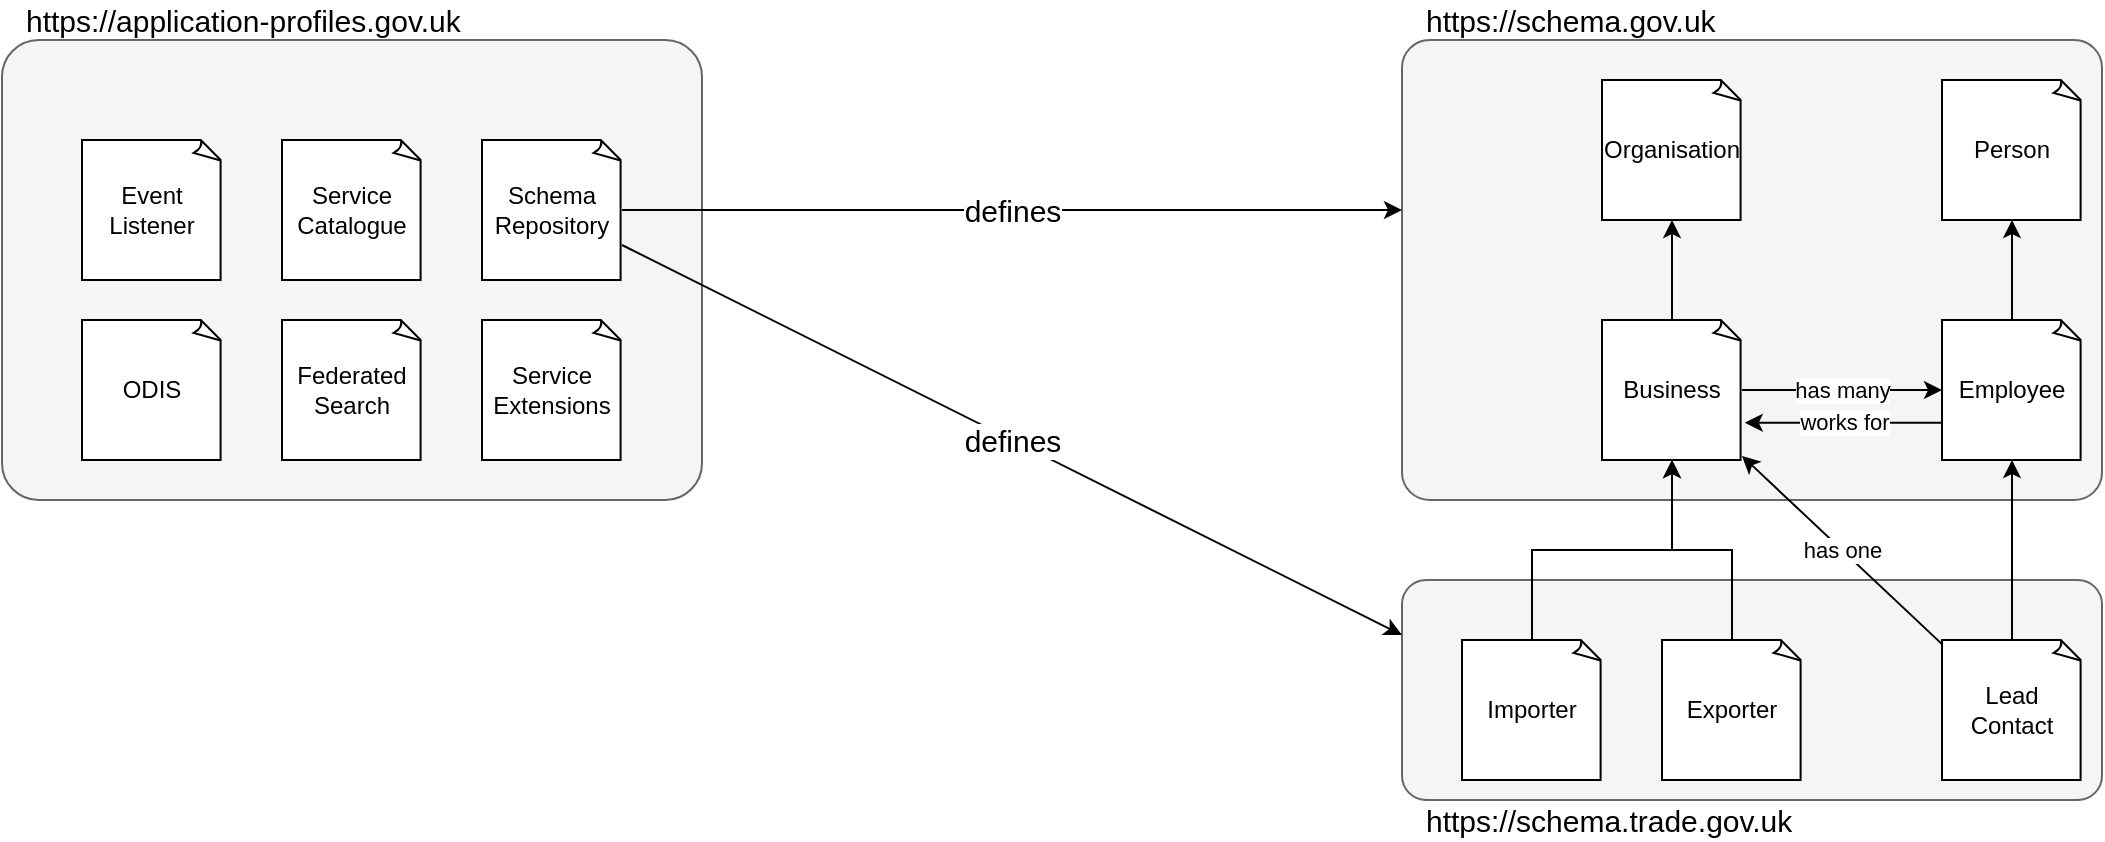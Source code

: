 <mxfile version="17.1.3" type="device"><diagram id="Y916KKsGicE_84G3ZT-t" name="Page-1"><mxGraphModel dx="1395" dy="818" grid="1" gridSize="10" guides="1" tooltips="1" connect="1" arrows="1" fold="1" page="1" pageScale="1" pageWidth="1169" pageHeight="827" math="0" shadow="0"><root><mxCell id="0"/><mxCell id="1" parent="0"/><mxCell id="tyG4pr_n3ZdJZ9a0uLTR-23" value="" style="rounded=1;whiteSpace=wrap;html=1;arcSize=8;fillColor=#f5f5f5;fontColor=#333333;strokeColor=#666666;" vertex="1" parent="1"><mxGeometry x="40" y="60" width="350" height="230" as="geometry"/></mxCell><mxCell id="tyG4pr_n3ZdJZ9a0uLTR-21" value="" style="rounded=1;whiteSpace=wrap;html=1;arcSize=11;fillColor=#f5f5f5;fontColor=#333333;strokeColor=#666666;" vertex="1" parent="1"><mxGeometry x="740" y="330" width="350" height="110" as="geometry"/></mxCell><mxCell id="tyG4pr_n3ZdJZ9a0uLTR-19" value="" style="rounded=1;whiteSpace=wrap;html=1;arcSize=6;fillColor=#f5f5f5;fontColor=#333333;strokeColor=#666666;" vertex="1" parent="1"><mxGeometry x="740" y="60" width="350" height="230" as="geometry"/></mxCell><mxCell id="tyG4pr_n3ZdJZ9a0uLTR-1" value="ODIS" style="whiteSpace=wrap;html=1;shape=mxgraph.basic.document" vertex="1" parent="1"><mxGeometry x="80" y="200" width="70" height="70" as="geometry"/></mxCell><mxCell id="tyG4pr_n3ZdJZ9a0uLTR-2" value="Federated&lt;br&gt;Search" style="whiteSpace=wrap;html=1;shape=mxgraph.basic.document" vertex="1" parent="1"><mxGeometry x="180" y="200" width="70" height="70" as="geometry"/></mxCell><mxCell id="tyG4pr_n3ZdJZ9a0uLTR-3" value="Service Extensions" style="whiteSpace=wrap;html=1;shape=mxgraph.basic.document" vertex="1" parent="1"><mxGeometry x="280" y="200" width="70" height="70" as="geometry"/></mxCell><mxCell id="tyG4pr_n3ZdJZ9a0uLTR-8" style="edgeStyle=orthogonalEdgeStyle;rounded=0;orthogonalLoop=1;jettySize=auto;html=1;" edge="1" parent="1" source="tyG4pr_n3ZdJZ9a0uLTR-4" target="tyG4pr_n3ZdJZ9a0uLTR-7"><mxGeometry relative="1" as="geometry"/></mxCell><mxCell id="tyG4pr_n3ZdJZ9a0uLTR-14" value="has many" style="edgeStyle=orthogonalEdgeStyle;rounded=0;orthogonalLoop=1;jettySize=auto;html=1;" edge="1" parent="1" source="tyG4pr_n3ZdJZ9a0uLTR-4" target="tyG4pr_n3ZdJZ9a0uLTR-12"><mxGeometry relative="1" as="geometry"/></mxCell><mxCell id="tyG4pr_n3ZdJZ9a0uLTR-4" value="Business" style="whiteSpace=wrap;html=1;shape=mxgraph.basic.document" vertex="1" parent="1"><mxGeometry x="840" y="200" width="70" height="70" as="geometry"/></mxCell><mxCell id="tyG4pr_n3ZdJZ9a0uLTR-9" style="edgeStyle=orthogonalEdgeStyle;rounded=0;orthogonalLoop=1;jettySize=auto;html=1;" edge="1" parent="1" source="tyG4pr_n3ZdJZ9a0uLTR-5" target="tyG4pr_n3ZdJZ9a0uLTR-4"><mxGeometry relative="1" as="geometry"/></mxCell><mxCell id="tyG4pr_n3ZdJZ9a0uLTR-5" value="Importer" style="whiteSpace=wrap;html=1;shape=mxgraph.basic.document" vertex="1" parent="1"><mxGeometry x="770" y="360" width="70" height="70" as="geometry"/></mxCell><mxCell id="tyG4pr_n3ZdJZ9a0uLTR-10" style="edgeStyle=orthogonalEdgeStyle;rounded=0;orthogonalLoop=1;jettySize=auto;html=1;" edge="1" parent="1" source="tyG4pr_n3ZdJZ9a0uLTR-6" target="tyG4pr_n3ZdJZ9a0uLTR-4"><mxGeometry relative="1" as="geometry"/></mxCell><mxCell id="tyG4pr_n3ZdJZ9a0uLTR-6" value="Exporter" style="whiteSpace=wrap;html=1;shape=mxgraph.basic.document" vertex="1" parent="1"><mxGeometry x="870" y="360" width="70" height="70" as="geometry"/></mxCell><mxCell id="tyG4pr_n3ZdJZ9a0uLTR-7" value="Organisation" style="whiteSpace=wrap;html=1;shape=mxgraph.basic.document" vertex="1" parent="1"><mxGeometry x="840" y="80" width="70" height="70" as="geometry"/></mxCell><mxCell id="tyG4pr_n3ZdJZ9a0uLTR-11" value="Person" style="whiteSpace=wrap;html=1;shape=mxgraph.basic.document" vertex="1" parent="1"><mxGeometry x="1010" y="80" width="70" height="70" as="geometry"/></mxCell><mxCell id="tyG4pr_n3ZdJZ9a0uLTR-13" style="edgeStyle=orthogonalEdgeStyle;rounded=0;orthogonalLoop=1;jettySize=auto;html=1;" edge="1" parent="1" source="tyG4pr_n3ZdJZ9a0uLTR-12" target="tyG4pr_n3ZdJZ9a0uLTR-11"><mxGeometry relative="1" as="geometry"/></mxCell><mxCell id="tyG4pr_n3ZdJZ9a0uLTR-15" value="works for" style="edgeStyle=orthogonalEdgeStyle;rounded=0;orthogonalLoop=1;jettySize=auto;html=1;entryX=1.02;entryY=0.734;entryDx=0;entryDy=0;entryPerimeter=0;exitX=-0.005;exitY=0.734;exitDx=0;exitDy=0;exitPerimeter=0;" edge="1" parent="1" source="tyG4pr_n3ZdJZ9a0uLTR-12" target="tyG4pr_n3ZdJZ9a0uLTR-4"><mxGeometry relative="1" as="geometry"/></mxCell><mxCell id="tyG4pr_n3ZdJZ9a0uLTR-12" value="Employee" style="whiteSpace=wrap;html=1;shape=mxgraph.basic.document" vertex="1" parent="1"><mxGeometry x="1010" y="200" width="70" height="70" as="geometry"/></mxCell><mxCell id="tyG4pr_n3ZdJZ9a0uLTR-17" style="edgeStyle=orthogonalEdgeStyle;rounded=0;orthogonalLoop=1;jettySize=auto;html=1;" edge="1" parent="1" source="tyG4pr_n3ZdJZ9a0uLTR-16" target="tyG4pr_n3ZdJZ9a0uLTR-12"><mxGeometry relative="1" as="geometry"/></mxCell><mxCell id="tyG4pr_n3ZdJZ9a0uLTR-18" value="has one" style="rounded=0;orthogonalLoop=1;jettySize=auto;html=1;" edge="1" parent="1" source="tyG4pr_n3ZdJZ9a0uLTR-16" target="tyG4pr_n3ZdJZ9a0uLTR-4"><mxGeometry relative="1" as="geometry"/></mxCell><mxCell id="tyG4pr_n3ZdJZ9a0uLTR-16" value="Lead&lt;br&gt;Contact" style="whiteSpace=wrap;html=1;shape=mxgraph.basic.document" vertex="1" parent="1"><mxGeometry x="1010" y="360" width="70" height="70" as="geometry"/></mxCell><mxCell id="tyG4pr_n3ZdJZ9a0uLTR-20" value="https://schema.gov.uk" style="text;html=1;strokeColor=none;fillColor=none;align=left;verticalAlign=middle;whiteSpace=wrap;rounded=0;fontSize=15;" vertex="1" parent="1"><mxGeometry x="750" y="40" width="60" height="20" as="geometry"/></mxCell><mxCell id="tyG4pr_n3ZdJZ9a0uLTR-22" value="https://schema.trade.gov.uk" style="text;html=1;strokeColor=none;fillColor=none;align=left;verticalAlign=middle;whiteSpace=wrap;rounded=0;fontSize=15;" vertex="1" parent="1"><mxGeometry x="750" y="440" width="60" height="20" as="geometry"/></mxCell><mxCell id="tyG4pr_n3ZdJZ9a0uLTR-24" value="https://application-profiles.gov.uk" style="text;html=1;strokeColor=none;fillColor=none;align=left;verticalAlign=middle;whiteSpace=wrap;rounded=0;fontSize=15;" vertex="1" parent="1"><mxGeometry x="50" y="40" width="320" height="20" as="geometry"/></mxCell><mxCell id="tyG4pr_n3ZdJZ9a0uLTR-25" value="Event&lt;br&gt;Listener" style="whiteSpace=wrap;html=1;shape=mxgraph.basic.document" vertex="1" parent="1"><mxGeometry x="80" y="110" width="70" height="70" as="geometry"/></mxCell><mxCell id="tyG4pr_n3ZdJZ9a0uLTR-26" value="Service Catalogue" style="whiteSpace=wrap;html=1;shape=mxgraph.basic.document" vertex="1" parent="1"><mxGeometry x="180" y="110" width="70" height="70" as="geometry"/></mxCell><mxCell id="tyG4pr_n3ZdJZ9a0uLTR-28" value="defines" style="edgeStyle=none;rounded=0;orthogonalLoop=1;jettySize=auto;html=1;fontSize=15;" edge="1" parent="1" source="tyG4pr_n3ZdJZ9a0uLTR-27"><mxGeometry relative="1" as="geometry"><mxPoint x="740" y="145" as="targetPoint"/></mxGeometry></mxCell><mxCell id="tyG4pr_n3ZdJZ9a0uLTR-29" value="defines" style="edgeStyle=none;rounded=0;orthogonalLoop=1;jettySize=auto;html=1;entryX=0;entryY=0.25;entryDx=0;entryDy=0;fontSize=15;" edge="1" parent="1" source="tyG4pr_n3ZdJZ9a0uLTR-27" target="tyG4pr_n3ZdJZ9a0uLTR-21"><mxGeometry relative="1" as="geometry"/></mxCell><mxCell id="tyG4pr_n3ZdJZ9a0uLTR-27" value="Schema&lt;br&gt;Repository" style="whiteSpace=wrap;html=1;shape=mxgraph.basic.document" vertex="1" parent="1"><mxGeometry x="280" y="110" width="70" height="70" as="geometry"/></mxCell></root></mxGraphModel></diagram></mxfile>